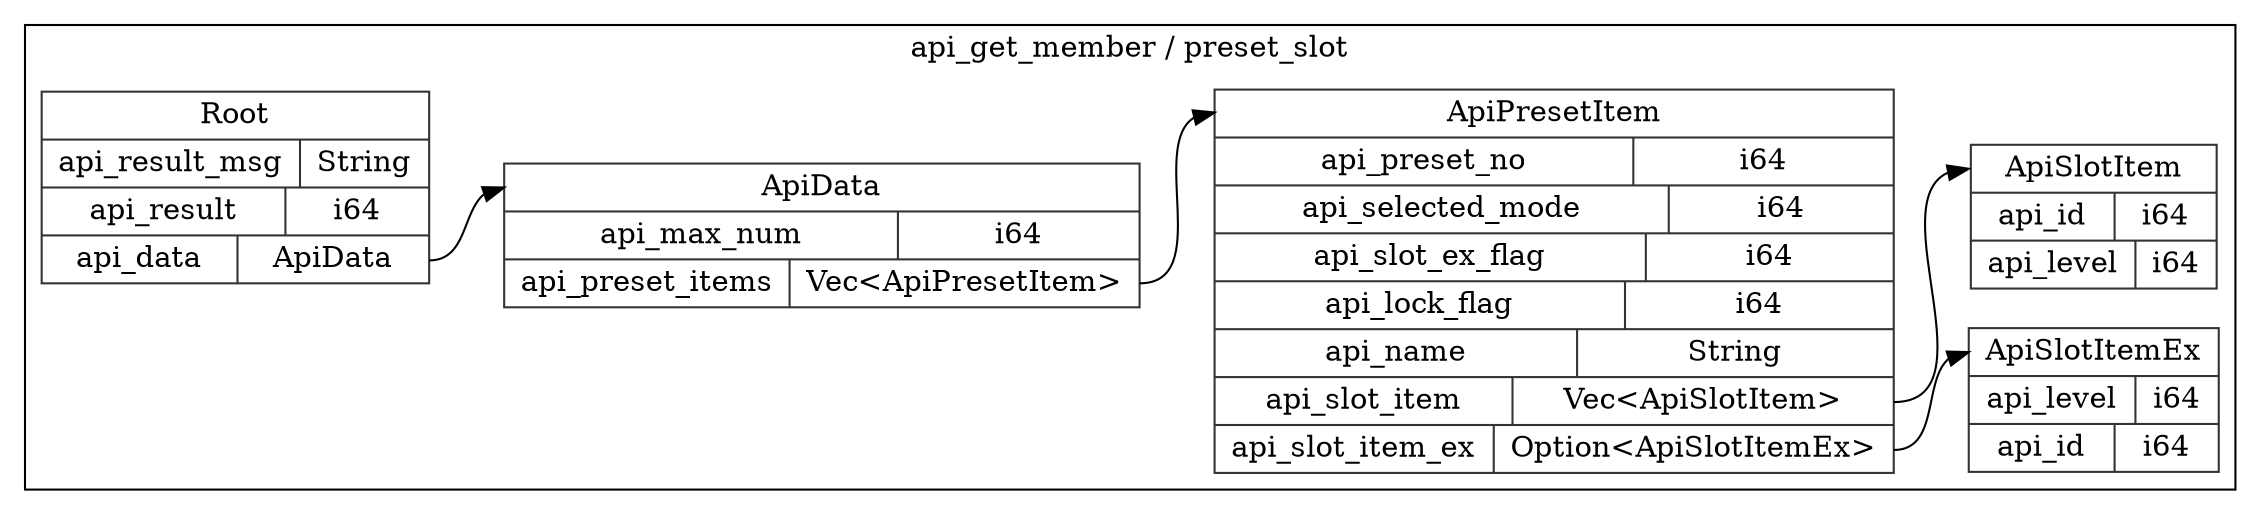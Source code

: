 digraph {
  rankdir=LR;
  subgraph cluster_0 {
    label="api_get_member / preset_slot";
    node [style="filled", color=white, style="solid", color=gray20];
    api_get_member__preset_slot__ApiSlotItem [label="<ApiSlotItem> ApiSlotItem  | { api_id | <api_id> i64 } | { api_level | <api_level> i64 }", shape=record];
    api_get_member__preset_slot__ApiSlotItemEx [label="<ApiSlotItemEx> ApiSlotItemEx  | { api_level | <api_level> i64 } | { api_id | <api_id> i64 }", shape=record];
    api_get_member__preset_slot__ApiData [label="<ApiData> ApiData  | { api_max_num | <api_max_num> i64 } | { api_preset_items | <api_preset_items> Vec\<ApiPresetItem\> }", shape=record];
    api_get_member__preset_slot__ApiPresetItem;
    api_get_member__preset_slot__ApiData:api_preset_items:e -> api_get_member__preset_slot__ApiPresetItem:ApiPresetItem:w;
    api_get_member__preset_slot__ApiPresetItem [label="<ApiPresetItem> ApiPresetItem  | { api_preset_no | <api_preset_no> i64 } | { api_selected_mode | <api_selected_mode> i64 } | { api_slot_ex_flag | <api_slot_ex_flag> i64 } | { api_lock_flag | <api_lock_flag> i64 } | { api_name | <api_name> String } | { api_slot_item | <api_slot_item> Vec\<ApiSlotItem\> } | { api_slot_item_ex | <api_slot_item_ex> Option\<ApiSlotItemEx\> }", shape=record];
    api_get_member__preset_slot__ApiPresetItem:api_slot_item:e -> api_get_member__preset_slot__ApiSlotItem:ApiSlotItem:w;
    api_get_member__preset_slot__ApiPresetItem:api_slot_item_ex:e -> api_get_member__preset_slot__ApiSlotItemEx:ApiSlotItemEx:w;
    api_get_member__preset_slot__Root [label="<Root> Root  | { api_result_msg | <api_result_msg> String } | { api_result | <api_result> i64 } | { api_data | <api_data> ApiData }", shape=record];
    api_get_member__preset_slot__Root:api_data:e -> api_get_member__preset_slot__ApiData:ApiData:w;
  }
}
